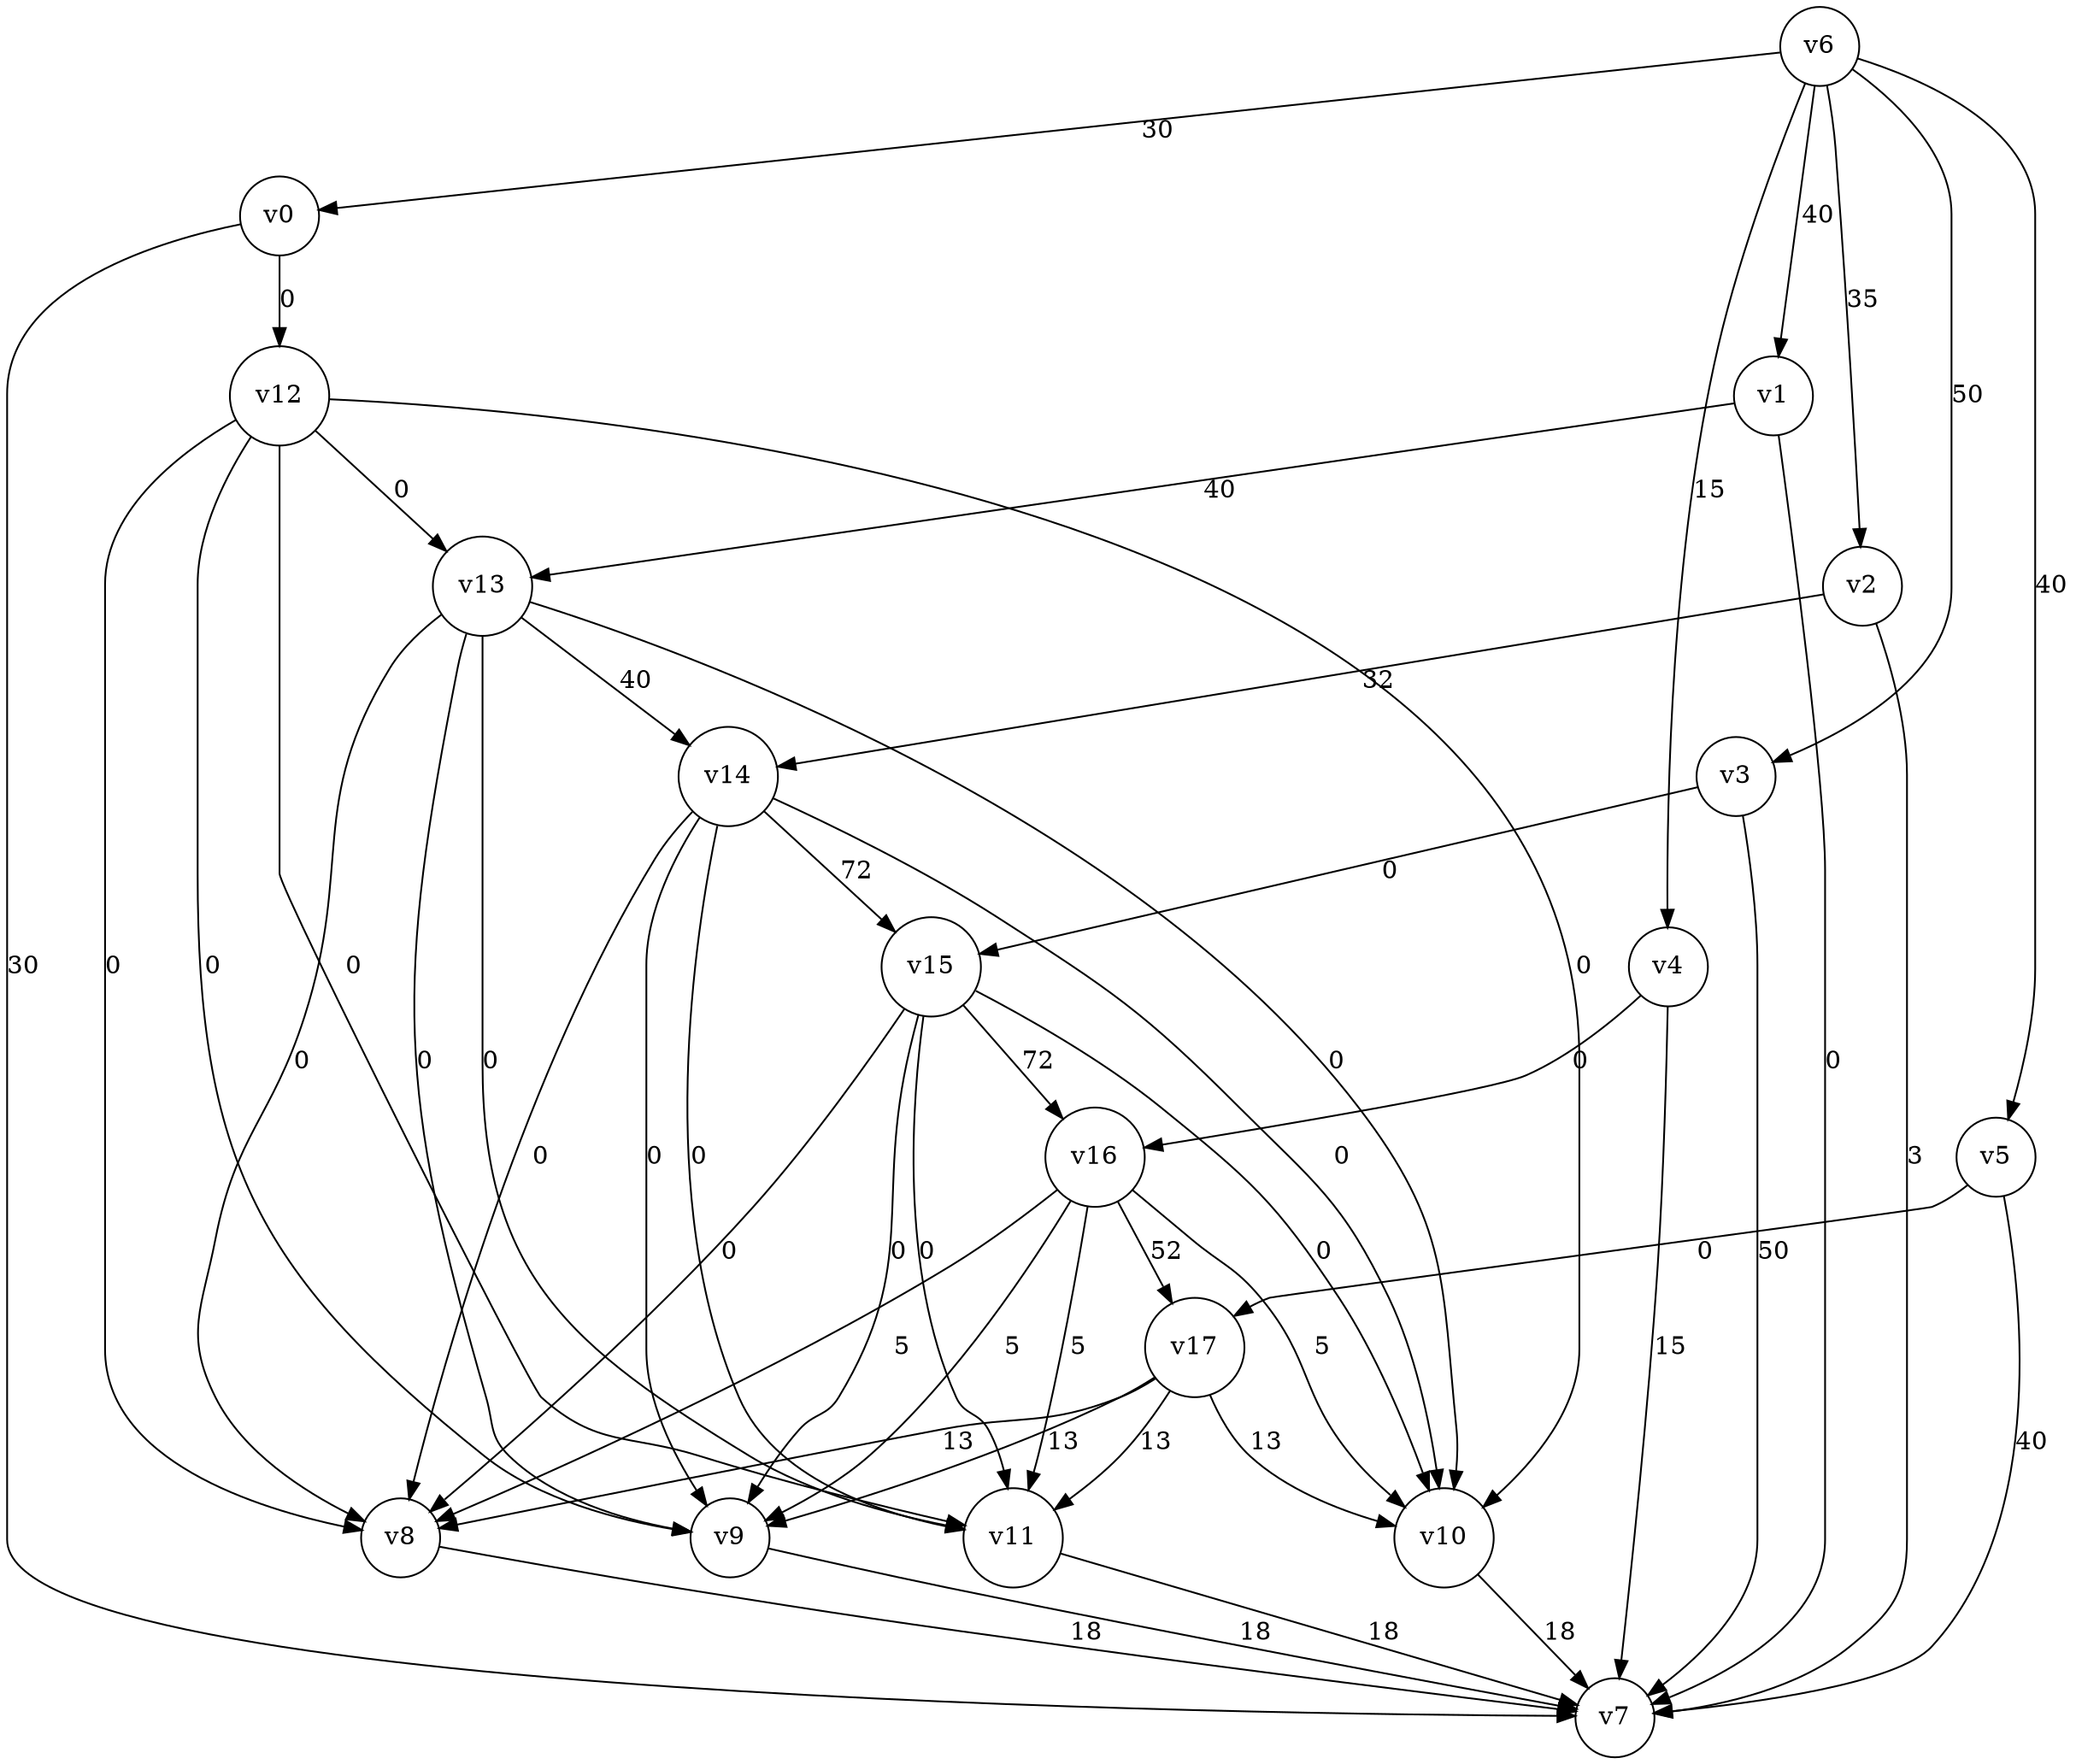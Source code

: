 digraph
{
	node [shape=circle, label="v0"] 0;
	node [shape=circle, label="v1"] 1;
	node [shape=circle, label="v2"] 2;
	node [shape=circle, label="v3"] 3;
	node [shape=circle, label="v4"] 4;
	node [shape=circle, label="v5"] 5;
	node [shape=circle, label="v6"] 6;
	node [shape=circle, label="v7"] 7;
	node [shape=circle, label="v8"] 8;
	node [shape=circle, label="v9"] 9;
	node [shape=circle, label="v10"] 10;
	node [shape=circle, label="v11"] 11;
	node [shape=circle, label="v12"] 12;
	node [shape=circle, label="v13"] 13;
	node [shape=circle, label="v14"] 14;
	node [shape=circle, label="v15"] 15;
	node [shape=circle, label="v16"] 16;
	node [shape=circle, label="v17"] 17;
	0 -> 7 [label="30"]
	0 -> 12 [label="0"]
	1 -> 7 [label="0"]
	1 -> 13 [label="40"]
	2 -> 7 [label="3"]
	2 -> 14 [label="32"]
	3 -> 7 [label="50"]
	3 -> 15 [label="0"]
	4 -> 7 [label="15"]
	4 -> 16 [label="0"]
	5 -> 7 [label="40"]
	5 -> 17 [label="0"]
	6 -> 0 [label="30"]
	6 -> 1 [label="40"]
	6 -> 2 [label="35"]
	6 -> 3 [label="50"]
	6 -> 4 [label="15"]
	6 -> 5 [label="40"]
	8 -> 7 [label="18"]
	9 -> 7 [label="18"]
	10 -> 7 [label="18"]
	11 -> 7 [label="18"]
	12 -> 8 [label="0"]
	12 -> 9 [label="0"]
	12 -> 10 [label="0"]
	12 -> 11 [label="0"]
	12 -> 13 [label="0"]
	13 -> 8 [label="0"]
	13 -> 9 [label="0"]
	13 -> 10 [label="0"]
	13 -> 11 [label="0"]
	13 -> 14 [label="40"]
	14 -> 8 [label="0"]
	14 -> 9 [label="0"]
	14 -> 10 [label="0"]
	14 -> 11 [label="0"]
	14 -> 15 [label="72"]
	15 -> 8 [label="0"]
	15 -> 9 [label="0"]
	15 -> 10 [label="0"]
	15 -> 11 [label="0"]
	15 -> 16 [label="72"]
	16 -> 8 [label="5"]
	16 -> 9 [label="5"]
	16 -> 10 [label="5"]
	16 -> 11 [label="5"]
	16 -> 17 [label="52"]
	17 -> 8 [label="13"]
	17 -> 9 [label="13"]
	17 -> 10 [label="13"]
	17 -> 11 [label="13"]
}
